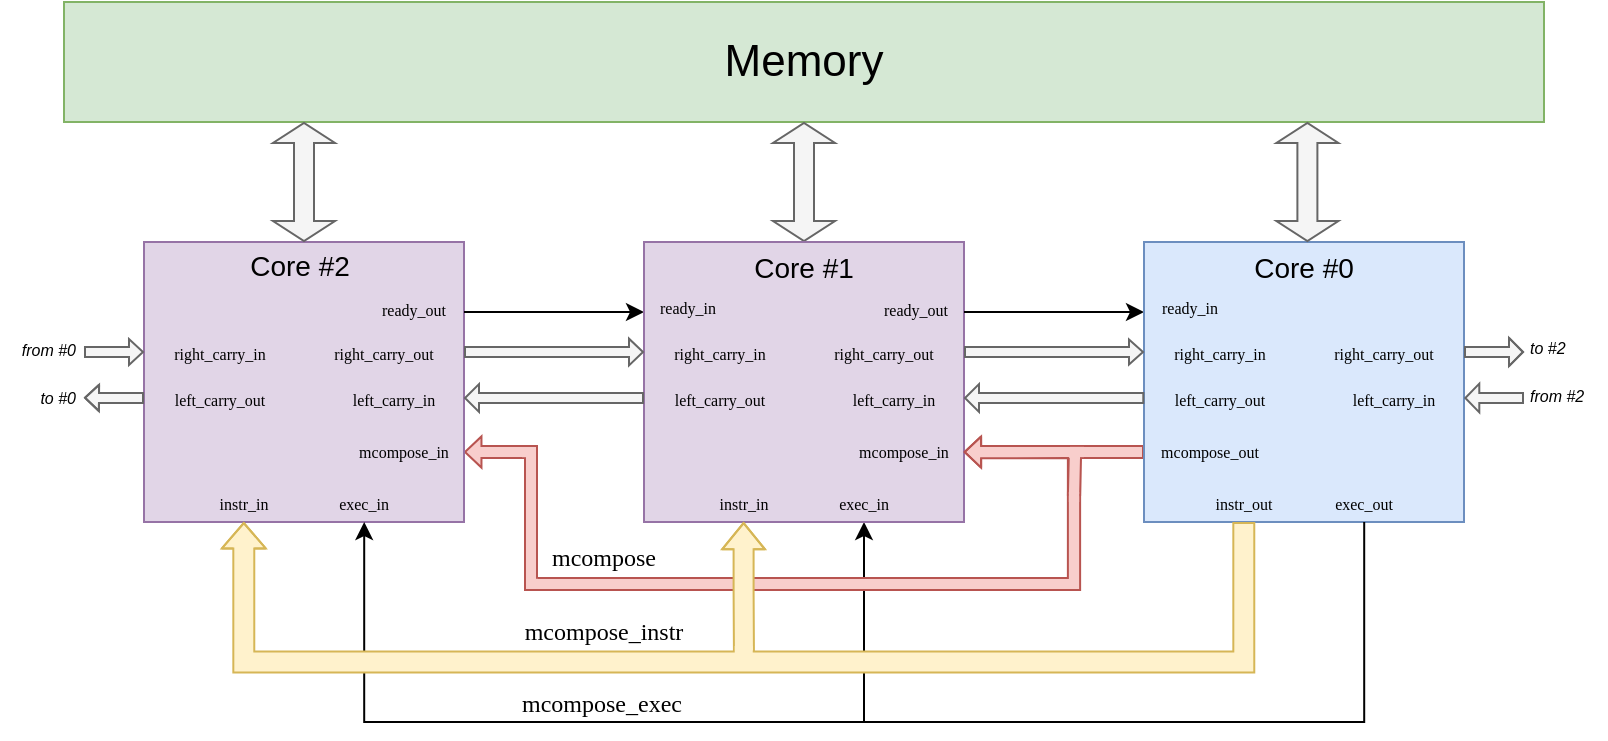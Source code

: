 <mxfile version="14.4.3" type="google"><diagram id="HHFzMnvonC4xx625WDoa" name="Page-1"><mxGraphModel dx="1178" dy="641" grid="1" gridSize="10" guides="1" tooltips="1" connect="1" arrows="1" fold="1" page="1" pageScale="1" pageWidth="827" pageHeight="1169" math="0" shadow="0"><root><mxCell id="0"/><mxCell id="1" parent="0"/><mxCell id="_mbVAXE_MdVxP3mekIDt-50" style="edgeStyle=orthogonalEdgeStyle;rounded=0;orthogonalLoop=1;jettySize=auto;html=1;exitX=0.5;exitY=1;exitDx=0;exitDy=0;startArrow=classic;startFill=1;endArrow=none;endFill=0;" edge="1" parent="1" source="-FspLuFx-M8ow1N9fx9f-3"><mxGeometry relative="1" as="geometry"><mxPoint x="440" y="710" as="targetPoint"/></mxGeometry></mxCell><mxCell id="YtrkIA6YnWeyUi8AQGsl-94" style="edgeStyle=orthogonalEdgeStyle;rounded=0;jumpSize=2;orthogonalLoop=1;jettySize=auto;html=1;entryX=0;entryY=0.75;entryDx=0;entryDy=0;startArrow=none;startFill=0;endArrow=none;endFill=0;strokeColor=#b85450;fontSize=14;shape=flexArrow;width=6.118;endSize=2.412;endWidth=8.443;fillColor=#f8cecc;" parent="1" target="YtrkIA6YnWeyUi8AQGsl-6" edge="1"><mxGeometry relative="1" as="geometry"><mxPoint x="270" y="641" as="sourcePoint"/><mxPoint x="450" y="641" as="targetPoint"/><Array as="points"><mxPoint x="545" y="641"/><mxPoint x="545" y="575"/></Array></mxGeometry></mxCell><mxCell id="YtrkIA6YnWeyUi8AQGsl-86" style="edgeStyle=orthogonalEdgeStyle;rounded=0;jumpSize=2;orthogonalLoop=1;jettySize=auto;html=1;exitX=1;exitY=0.75;exitDx=0;exitDy=0;startArrow=block;startFill=0;endArrow=none;endFill=0;strokeColor=#b85450;fontSize=14;shape=flexArrow;width=6.118;endSize=2.412;endWidth=8.443;fillColor=#f8cecc;startWidth=8.443;startSize=2.412;" parent="1" source="YtrkIA6YnWeyUi8AQGsl-1" edge="1"><mxGeometry relative="1" as="geometry"><mxPoint x="277" y="575" as="targetPoint"/></mxGeometry></mxCell><mxCell id="YtrkIA6YnWeyUi8AQGsl-1" value="" style="rounded=0;whiteSpace=wrap;html=1;fillColor=#e1d5e7;strokeColor=#9673a6;" parent="1" vertex="1"><mxGeometry x="80" y="470" width="160" height="140" as="geometry"/></mxCell><mxCell id="YtrkIA6YnWeyUi8AQGsl-3" value="&lt;font style=&quot;font-size: 22px&quot;&gt;Memory&lt;/font&gt;" style="rounded=0;whiteSpace=wrap;html=1;fillColor=#d5e8d4;strokeColor=#82b366;" parent="1" vertex="1"><mxGeometry x="40" y="350" width="740" height="60" as="geometry"/></mxCell><mxCell id="YtrkIA6YnWeyUi8AQGsl-18" style="edgeStyle=orthogonalEdgeStyle;shape=flexArrow;rounded=0;orthogonalLoop=1;jettySize=auto;html=1;exitX=0.5;exitY=0;exitDx=0;exitDy=0;entryX=0.5;entryY=1;entryDx=0;entryDy=0;startArrow=classic;startFill=1;startSize=3;endSize=3;strokeColor=#666666;fillColor=#f5f5f5;" parent="1" source="YtrkIA6YnWeyUi8AQGsl-4" target="YtrkIA6YnWeyUi8AQGsl-3" edge="1"><mxGeometry relative="1" as="geometry"/></mxCell><mxCell id="YtrkIA6YnWeyUi8AQGsl-29" style="edgeStyle=orthogonalEdgeStyle;rounded=0;orthogonalLoop=1;jettySize=auto;html=1;exitX=0;exitY=0.25;exitDx=0;exitDy=0;entryX=1;entryY=0.25;entryDx=0;entryDy=0;startArrow=classic;startFill=1;strokeColor=#000000;endArrow=none;endFill=0;" parent="1" source="YtrkIA6YnWeyUi8AQGsl-4" target="YtrkIA6YnWeyUi8AQGsl-1" edge="1"><mxGeometry relative="1" as="geometry"/></mxCell><mxCell id="YtrkIA6YnWeyUi8AQGsl-4" value="" style="rounded=0;whiteSpace=wrap;html=1;fillColor=#e1d5e7;strokeColor=#9673a6;" parent="1" vertex="1"><mxGeometry x="330" y="470" width="160" height="140" as="geometry"/></mxCell><mxCell id="YtrkIA6YnWeyUi8AQGsl-31" style="edgeStyle=orthogonalEdgeStyle;rounded=0;orthogonalLoop=1;jettySize=auto;html=1;exitX=0;exitY=0.25;exitDx=0;exitDy=0;entryX=1;entryY=0.25;entryDx=0;entryDy=0;startArrow=classic;startFill=1;endArrow=none;endFill=0;strokeColor=#000000;" parent="1" source="YtrkIA6YnWeyUi8AQGsl-6" target="YtrkIA6YnWeyUi8AQGsl-4" edge="1"><mxGeometry relative="1" as="geometry"/></mxCell><mxCell id="YtrkIA6YnWeyUi8AQGsl-6" value="" style="rounded=0;whiteSpace=wrap;html=1;fillColor=#dae8fc;strokeColor=#6c8ebf;" parent="1" vertex="1"><mxGeometry x="580" y="470" width="160" height="140" as="geometry"/></mxCell><mxCell id="YtrkIA6YnWeyUi8AQGsl-64" value="&lt;font face=&quot;Lucida Console&quot; style=&quot;font-size: 8px&quot;&gt;ready_in&lt;/font&gt;" style="text;html=1;strokeColor=none;fillColor=none;align=center;verticalAlign=middle;whiteSpace=wrap;rounded=0;dashed=1;" parent="1" vertex="1"><mxGeometry x="332" y="492" width="40" height="20" as="geometry"/></mxCell><mxCell id="YtrkIA6YnWeyUi8AQGsl-65" value="&lt;font face=&quot;Lucida Console&quot; style=&quot;font-size: 8px&quot;&gt;ready_out&lt;/font&gt;" style="text;html=1;strokeColor=none;fillColor=none;align=center;verticalAlign=middle;whiteSpace=wrap;rounded=0;dashed=1;" parent="1" vertex="1"><mxGeometry x="446" y="493" width="40" height="20" as="geometry"/></mxCell><mxCell id="YtrkIA6YnWeyUi8AQGsl-69" value="&lt;font face=&quot;Lucida Console&quot; style=&quot;font-size: 8px&quot;&gt;right_carry_in&lt;/font&gt;" style="text;html=1;strokeColor=none;fillColor=none;align=center;verticalAlign=middle;whiteSpace=wrap;rounded=0;dashed=1;spacingLeft=6;" parent="1" vertex="1"><mxGeometry x="580" y="515" width="70" height="20" as="geometry"/></mxCell><mxCell id="_mbVAXE_MdVxP3mekIDt-24" style="edgeStyle=orthogonalEdgeStyle;rounded=0;orthogonalLoop=1;jettySize=auto;html=1;startArrow=none;startFill=0;endArrow=classic;endFill=1;fillColor=#f5f5f5;strokeColor=#666666;shape=flexArrow;width=5;startSize=2;endSize=2;endWidth=8.155;" edge="1" parent="1" source="YtrkIA6YnWeyUi8AQGsl-70"><mxGeometry relative="1" as="geometry"><mxPoint x="770" y="525" as="targetPoint"/></mxGeometry></mxCell><mxCell id="YtrkIA6YnWeyUi8AQGsl-70" value="&lt;font face=&quot;Lucida Console&quot; style=&quot;font-size: 8px&quot;&gt;right_carry_out&lt;/font&gt;" style="text;html=1;strokeColor=none;fillColor=none;align=center;verticalAlign=middle;whiteSpace=wrap;rounded=0;dashed=1;" parent="1" vertex="1"><mxGeometry x="660" y="515" width="80" height="20" as="geometry"/></mxCell><mxCell id="YtrkIA6YnWeyUi8AQGsl-74" value="&lt;font face=&quot;Lucida Console&quot; style=&quot;font-size: 12px&quot;&gt;mcompose_instr&lt;/font&gt;" style="text;html=1;strokeColor=none;fillColor=none;align=center;verticalAlign=middle;whiteSpace=wrap;rounded=0;dashed=1;" parent="1" vertex="1"><mxGeometry x="290" y="655" width="40" height="20" as="geometry"/></mxCell><mxCell id="YtrkIA6YnWeyUi8AQGsl-75" value="Core #1" style="text;html=1;strokeColor=none;fillColor=none;align=center;verticalAlign=middle;whiteSpace=wrap;rounded=0;dashed=1;fontSize=14;" parent="1" vertex="1"><mxGeometry x="380" y="473" width="60" height="20" as="geometry"/></mxCell><mxCell id="YtrkIA6YnWeyUi8AQGsl-76" value="Core #2" style="text;html=1;strokeColor=none;fillColor=none;align=center;verticalAlign=middle;whiteSpace=wrap;rounded=0;dashed=1;fontSize=14;" parent="1" vertex="1"><mxGeometry x="128" y="472" width="60" height="20" as="geometry"/></mxCell><mxCell id="YtrkIA6YnWeyUi8AQGsl-77" value="Core #0" style="text;html=1;strokeColor=none;fillColor=none;align=center;verticalAlign=middle;whiteSpace=wrap;rounded=0;dashed=1;fontSize=14;" parent="1" vertex="1"><mxGeometry x="630.15" y="473" width="60" height="20" as="geometry"/></mxCell><mxCell id="YtrkIA6YnWeyUi8AQGsl-80" value="" style="rounded=0;whiteSpace=wrap;html=1;dashed=1;strokeWidth=1;fontSize=14;strokeColor=none;fillColor=#D5E8D4;" parent="1" vertex="1"><mxGeometry x="719" y="351" width="10" height="58" as="geometry"/></mxCell><mxCell id="_mbVAXE_MdVxP3mekIDt-54" style="edgeStyle=orthogonalEdgeStyle;shape=flexArrow;rounded=0;orthogonalLoop=1;jettySize=auto;html=1;exitX=0.5;exitY=1;exitDx=0;exitDy=0;startArrow=block;startFill=0;endArrow=none;endFill=0;fillColor=#fff2cc;strokeColor=#d6b656;startWidth=10.476;startSize=4.062;" edge="1" parent="1" source="YtrkIA6YnWeyUi8AQGsl-83"><mxGeometry relative="1" as="geometry"><mxPoint x="380" y="680" as="targetPoint"/></mxGeometry></mxCell><mxCell id="YtrkIA6YnWeyUi8AQGsl-83" value="&lt;font face=&quot;Lucida Console&quot; style=&quot;font-size: 8px&quot;&gt;instr_in&lt;/font&gt;" style="text;html=1;strokeColor=none;fillColor=none;align=center;verticalAlign=middle;whiteSpace=wrap;rounded=0;dashed=1;" parent="1" vertex="1"><mxGeometry x="359.8" y="590" width="40" height="20" as="geometry"/></mxCell><mxCell id="YtrkIA6YnWeyUi8AQGsl-89" value="&lt;font face=&quot;Lucida Console&quot;&gt;&lt;span style=&quot;font-size: 8px&quot;&gt;mcompose_in&lt;/span&gt;&lt;/font&gt;" style="text;html=1;strokeColor=none;fillColor=none;align=center;verticalAlign=middle;whiteSpace=wrap;rounded=0;dashed=1;" parent="1" vertex="1"><mxGeometry x="180" y="564" width="60" height="20" as="geometry"/></mxCell><mxCell id="YtrkIA6YnWeyUi8AQGsl-91" value="&lt;font face=&quot;Lucida Console&quot;&gt;&lt;span style=&quot;font-size: 8px&quot;&gt;mcompose_out&lt;/span&gt;&lt;/font&gt;" style="text;html=1;strokeColor=none;fillColor=none;align=center;verticalAlign=middle;whiteSpace=wrap;rounded=0;dashed=1;spacingLeft=6;" parent="1" vertex="1"><mxGeometry x="580" y="564" width="60" height="20" as="geometry"/></mxCell><mxCell id="YtrkIA6YnWeyUi8AQGsl-95" value="" style="rounded=0;whiteSpace=wrap;html=1;strokeWidth=1;fillColor=#f8cecc;fontSize=14;strokeColor=#b85450;" parent="1" vertex="1"><mxGeometry x="270.5" y="576" width="6" height="66" as="geometry"/></mxCell><mxCell id="YtrkIA6YnWeyUi8AQGsl-96" value="" style="rounded=0;whiteSpace=wrap;html=1;strokeWidth=1;fillColor=#f8cecc;fontSize=14;strokeColor=none;" parent="1" vertex="1"><mxGeometry x="271" y="638.4" width="6" height="5" as="geometry"/></mxCell><mxCell id="YtrkIA6YnWeyUi8AQGsl-97" value="" style="rounded=0;whiteSpace=wrap;html=1;strokeWidth=1;fillColor=#f8cecc;fontSize=14;strokeColor=none;" parent="1" vertex="1"><mxGeometry x="269" y="572.6" width="7" height="5" as="geometry"/></mxCell><mxCell id="YtrkIA6YnWeyUi8AQGsl-103" value="" style="rounded=0;whiteSpace=wrap;html=1;dashed=1;strokeWidth=1;strokeColor=#FFFFFF;fillColor=none;" parent="1" vertex="1"><mxGeometry x="749" y="637.85" width="41" height="6.2" as="geometry"/></mxCell><mxCell id="YtrkIA6YnWeyUi8AQGsl-105" value="&lt;font face=&quot;Lucida Console&quot; style=&quot;font-size: 12px&quot;&gt;mcompose&lt;/font&gt;" style="text;html=1;strokeColor=none;fillColor=none;align=center;verticalAlign=middle;whiteSpace=wrap;rounded=0;dashed=1;" parent="1" vertex="1"><mxGeometry x="290" y="617.85" width="40" height="20" as="geometry"/></mxCell><mxCell id="-FspLuFx-M8ow1N9fx9f-3" value="&lt;font face=&quot;Lucida Console&quot;&gt;&lt;span style=&quot;font-size: 8px&quot;&gt;exec_in&lt;/span&gt;&lt;/font&gt;" style="text;html=1;strokeColor=none;fillColor=none;align=center;verticalAlign=middle;whiteSpace=wrap;rounded=0;dashed=1;" parent="1" vertex="1"><mxGeometry x="420" y="590" width="40" height="20" as="geometry"/></mxCell><mxCell id="-FspLuFx-M8ow1N9fx9f-6" value="&lt;font face=&quot;Lucida Console&quot; style=&quot;font-size: 12px&quot;&gt;mcompose_exec&lt;/font&gt;" style="text;html=1;strokeColor=none;fillColor=none;align=center;verticalAlign=middle;whiteSpace=wrap;rounded=0;dashed=1;" parent="1" vertex="1"><mxGeometry x="289" y="691" width="40" height="20" as="geometry"/></mxCell><mxCell id="_mbVAXE_MdVxP3mekIDt-3" value="&lt;font face=&quot;Lucida Console&quot; style=&quot;font-size: 8px&quot;&gt;right_carry_in&lt;/font&gt;" style="text;html=1;strokeColor=none;fillColor=none;align=center;verticalAlign=middle;whiteSpace=wrap;rounded=0;dashed=1;spacingLeft=6;" vertex="1" parent="1"><mxGeometry x="330" y="515" width="70" height="20" as="geometry"/></mxCell><mxCell id="_mbVAXE_MdVxP3mekIDt-23" style="edgeStyle=orthogonalEdgeStyle;rounded=0;orthogonalLoop=1;jettySize=auto;html=1;exitX=1;exitY=0.5;exitDx=0;exitDy=0;entryX=0;entryY=0.5;entryDx=0;entryDy=0;startArrow=none;startFill=0;endArrow=classic;endFill=1;fillColor=#f5f5f5;strokeColor=#666666;shape=flexArrow;width=5;startSize=2;endSize=2;endWidth=6.602;" edge="1" parent="1" source="_mbVAXE_MdVxP3mekIDt-4" target="YtrkIA6YnWeyUi8AQGsl-69"><mxGeometry relative="1" as="geometry"/></mxCell><mxCell id="_mbVAXE_MdVxP3mekIDt-4" value="&lt;font face=&quot;Lucida Console&quot; style=&quot;font-size: 8px&quot;&gt;right_carry_out&lt;/font&gt;" style="text;html=1;strokeColor=none;fillColor=none;align=center;verticalAlign=middle;whiteSpace=wrap;rounded=0;dashed=1;" vertex="1" parent="1"><mxGeometry x="410" y="515" width="80" height="20" as="geometry"/></mxCell><mxCell id="_mbVAXE_MdVxP3mekIDt-33" style="edgeStyle=orthogonalEdgeStyle;rounded=0;orthogonalLoop=1;jettySize=auto;html=1;exitX=0;exitY=0.5;exitDx=0;exitDy=0;startArrow=classic;startFill=1;endArrow=none;endFill=0;fillColor=#f5f5f5;strokeColor=#666666;shape=flexArrow;width=5;startSize=2;endSize=2;startWidth=6.99;" edge="1" parent="1" source="_mbVAXE_MdVxP3mekIDt-5"><mxGeometry relative="1" as="geometry"><mxPoint x="50" y="525.048" as="targetPoint"/></mxGeometry></mxCell><mxCell id="_mbVAXE_MdVxP3mekIDt-5" value="&lt;font face=&quot;Lucida Console&quot; style=&quot;font-size: 8px&quot;&gt;right_carry_in&lt;/font&gt;" style="text;html=1;strokeColor=none;fillColor=none;align=center;verticalAlign=middle;whiteSpace=wrap;rounded=0;dashed=1;spacingLeft=6;" vertex="1" parent="1"><mxGeometry x="80" y="515" width="70" height="20" as="geometry"/></mxCell><mxCell id="_mbVAXE_MdVxP3mekIDt-22" style="edgeStyle=orthogonalEdgeStyle;rounded=0;orthogonalLoop=1;jettySize=auto;html=1;entryX=0;entryY=0.393;entryDx=0;entryDy=0;entryPerimeter=0;startArrow=none;startFill=0;endArrow=classic;endFill=1;fillColor=#f5f5f5;strokeColor=#666666;shape=flexArrow;width=5;startSize=2;endSize=2;endWidth=7.379;" edge="1" parent="1" source="_mbVAXE_MdVxP3mekIDt-6" target="YtrkIA6YnWeyUi8AQGsl-4"><mxGeometry relative="1" as="geometry"/></mxCell><mxCell id="_mbVAXE_MdVxP3mekIDt-6" value="&lt;font face=&quot;Lucida Console&quot; style=&quot;font-size: 8px&quot;&gt;right_carry_out&lt;/font&gt;" style="text;html=1;strokeColor=none;fillColor=none;align=center;verticalAlign=middle;whiteSpace=wrap;rounded=0;dashed=1;" vertex="1" parent="1"><mxGeometry x="160" y="515" width="80" height="20" as="geometry"/></mxCell><mxCell id="_mbVAXE_MdVxP3mekIDt-8" value="&lt;font face=&quot;Lucida Console&quot; style=&quot;font-size: 8px&quot;&gt;ready_out&lt;/font&gt;" style="text;html=1;strokeColor=none;fillColor=none;align=center;verticalAlign=middle;whiteSpace=wrap;rounded=0;dashed=1;" vertex="1" parent="1"><mxGeometry x="190" y="493" width="50" height="20" as="geometry"/></mxCell><mxCell id="_mbVAXE_MdVxP3mekIDt-9" value="&lt;font face=&quot;Lucida Console&quot; style=&quot;font-size: 8px&quot;&gt;ready_in&lt;/font&gt;" style="text;html=1;strokeColor=none;fillColor=none;align=center;verticalAlign=middle;whiteSpace=wrap;rounded=0;dashed=1;" vertex="1" parent="1"><mxGeometry x="583" y="492" width="40" height="20" as="geometry"/></mxCell><mxCell id="_mbVAXE_MdVxP3mekIDt-31" style="edgeStyle=orthogonalEdgeStyle;rounded=0;orthogonalLoop=1;jettySize=auto;html=1;exitX=0;exitY=0.5;exitDx=0;exitDy=0;startArrow=none;startFill=0;endArrow=classic;endFill=1;fillColor=#f5f5f5;strokeColor=#666666;shape=flexArrow;width=5;startSize=2;endSize=2;endWidth=7.151;" edge="1" parent="1" source="_mbVAXE_MdVxP3mekIDt-11"><mxGeometry relative="1" as="geometry"><mxPoint x="50" y="547.905" as="targetPoint"/><Array as="points"><mxPoint x="65" y="548"/></Array></mxGeometry></mxCell><mxCell id="_mbVAXE_MdVxP3mekIDt-11" value="&lt;font face=&quot;Lucida Console&quot; style=&quot;font-size: 8px&quot;&gt;left_carry_out&lt;/font&gt;" style="text;html=1;strokeColor=none;fillColor=none;align=center;verticalAlign=middle;whiteSpace=wrap;rounded=0;dashed=1;spacingLeft=6;" vertex="1" parent="1"><mxGeometry x="80" y="538" width="70" height="20" as="geometry"/></mxCell><mxCell id="_mbVAXE_MdVxP3mekIDt-12" value="&lt;font face=&quot;Lucida Console&quot; style=&quot;font-size: 8px&quot;&gt;left_carry_in&lt;/font&gt;" style="text;html=1;strokeColor=none;fillColor=none;align=center;verticalAlign=middle;whiteSpace=wrap;rounded=0;dashed=1;" vertex="1" parent="1"><mxGeometry x="170" y="538" width="70" height="20" as="geometry"/></mxCell><mxCell id="_mbVAXE_MdVxP3mekIDt-19" style="edgeStyle=orthogonalEdgeStyle;shape=flexArrow;rounded=0;orthogonalLoop=1;jettySize=auto;html=1;exitX=0.5;exitY=0;exitDx=0;exitDy=0;entryX=0.5;entryY=1;entryDx=0;entryDy=0;startArrow=classic;startFill=1;startSize=3;endSize=3;strokeColor=#666666;fillColor=#f5f5f5;" edge="1" parent="1"><mxGeometry relative="1" as="geometry"><mxPoint x="661.7" y="470" as="sourcePoint"/><mxPoint x="661.7" y="410" as="targetPoint"/></mxGeometry></mxCell><mxCell id="_mbVAXE_MdVxP3mekIDt-20" style="edgeStyle=orthogonalEdgeStyle;shape=flexArrow;rounded=0;orthogonalLoop=1;jettySize=auto;html=1;exitX=0.5;exitY=0;exitDx=0;exitDy=0;entryX=0.5;entryY=1;entryDx=0;entryDy=0;startArrow=classic;startFill=1;startSize=3;endSize=3;strokeColor=#666666;fillColor=#f5f5f5;" edge="1" parent="1"><mxGeometry relative="1" as="geometry"><mxPoint x="160" y="470" as="sourcePoint"/><mxPoint x="160" y="410" as="targetPoint"/></mxGeometry></mxCell><mxCell id="_mbVAXE_MdVxP3mekIDt-30" style="edgeStyle=orthogonalEdgeStyle;rounded=0;orthogonalLoop=1;jettySize=auto;html=1;exitX=0;exitY=0.5;exitDx=0;exitDy=0;entryX=1;entryY=0.5;entryDx=0;entryDy=0;startArrow=none;startFill=0;endArrow=classic;endFill=1;fillColor=#f5f5f5;strokeColor=#666666;shape=flexArrow;width=5;startSize=2;endSize=2;endWidth=7.961;" edge="1" parent="1" source="_mbVAXE_MdVxP3mekIDt-25" target="_mbVAXE_MdVxP3mekIDt-12"><mxGeometry relative="1" as="geometry"/></mxCell><mxCell id="_mbVAXE_MdVxP3mekIDt-25" value="&lt;font face=&quot;Lucida Console&quot; style=&quot;font-size: 8px&quot;&gt;left_carry_out&lt;/font&gt;" style="text;html=1;strokeColor=none;fillColor=none;align=center;verticalAlign=middle;whiteSpace=wrap;rounded=0;dashed=1;spacingLeft=6;" vertex="1" parent="1"><mxGeometry x="330" y="538" width="70" height="20" as="geometry"/></mxCell><mxCell id="_mbVAXE_MdVxP3mekIDt-26" value="&lt;font face=&quot;Lucida Console&quot; style=&quot;font-size: 8px&quot;&gt;left_carry_in&lt;/font&gt;" style="text;html=1;strokeColor=none;fillColor=none;align=center;verticalAlign=middle;whiteSpace=wrap;rounded=0;dashed=1;" vertex="1" parent="1"><mxGeometry x="420" y="538" width="70" height="20" as="geometry"/></mxCell><mxCell id="_mbVAXE_MdVxP3mekIDt-29" style="edgeStyle=orthogonalEdgeStyle;rounded=0;orthogonalLoop=1;jettySize=auto;html=1;exitX=0;exitY=0.5;exitDx=0;exitDy=0;entryX=1;entryY=0.5;entryDx=0;entryDy=0;startArrow=none;startFill=0;endArrow=classic;endFill=1;fillColor=#f5f5f5;strokeColor=#666666;shape=flexArrow;width=5;startSize=2;endSize=2;endWidth=7.961;" edge="1" parent="1" source="_mbVAXE_MdVxP3mekIDt-27" target="_mbVAXE_MdVxP3mekIDt-26"><mxGeometry relative="1" as="geometry"/></mxCell><mxCell id="_mbVAXE_MdVxP3mekIDt-27" value="&lt;font face=&quot;Lucida Console&quot; style=&quot;font-size: 8px&quot;&gt;left_carry_out&lt;/font&gt;" style="text;html=1;strokeColor=none;fillColor=none;align=center;verticalAlign=middle;whiteSpace=wrap;rounded=0;dashed=1;spacingLeft=6;" vertex="1" parent="1"><mxGeometry x="580.15" y="538" width="70" height="20" as="geometry"/></mxCell><mxCell id="_mbVAXE_MdVxP3mekIDt-32" style="edgeStyle=orthogonalEdgeStyle;rounded=0;orthogonalLoop=1;jettySize=auto;html=1;exitX=1;exitY=0.5;exitDx=0;exitDy=0;startArrow=classic;startFill=1;endArrow=none;endFill=0;fillColor=#f5f5f5;strokeColor=#666666;shape=flexArrow;width=5;startSize=2;endSize=2;startWidth=8.35;" edge="1" parent="1" source="_mbVAXE_MdVxP3mekIDt-28"><mxGeometry relative="1" as="geometry"><mxPoint x="770" y="547.905" as="targetPoint"/></mxGeometry></mxCell><mxCell id="_mbVAXE_MdVxP3mekIDt-28" value="&lt;font face=&quot;Lucida Console&quot; style=&quot;font-size: 8px&quot;&gt;left_carry_in&lt;/font&gt;" style="text;html=1;strokeColor=none;fillColor=none;align=center;verticalAlign=middle;whiteSpace=wrap;rounded=0;dashed=1;" vertex="1" parent="1"><mxGeometry x="670.15" y="538" width="70" height="20" as="geometry"/></mxCell><mxCell id="_mbVAXE_MdVxP3mekIDt-34" value="&lt;font style=&quot;font-size: 8px ; line-height: 100%&quot;&gt;from #0&lt;/font&gt;" style="text;html=1;strokeColor=none;fillColor=none;align=right;verticalAlign=middle;whiteSpace=wrap;rounded=0;dashed=1;fontSize=14;horizontal=1;spacingBottom=0;fontStyle=2" vertex="1" parent="1"><mxGeometry x="8" y="511" width="40" height="22" as="geometry"/></mxCell><mxCell id="_mbVAXE_MdVxP3mekIDt-35" value="&lt;font style=&quot;font-size: 8px ; line-height: 100%&quot;&gt;to #0&lt;/font&gt;" style="text;html=1;strokeColor=none;fillColor=none;align=right;verticalAlign=middle;whiteSpace=wrap;rounded=0;dashed=1;fontSize=14;horizontal=1;spacingBottom=0;fontStyle=2" vertex="1" parent="1"><mxGeometry x="8" y="535" width="40" height="22" as="geometry"/></mxCell><mxCell id="_mbVAXE_MdVxP3mekIDt-36" value="&lt;font style=&quot;font-size: 8px ; line-height: 100%&quot;&gt;to #2&lt;/font&gt;" style="text;html=1;strokeColor=none;fillColor=none;align=left;verticalAlign=middle;whiteSpace=wrap;rounded=0;dashed=1;fontSize=14;horizontal=1;spacingBottom=0;fontStyle=2" vertex="1" parent="1"><mxGeometry x="771" y="510" width="40" height="22" as="geometry"/></mxCell><mxCell id="_mbVAXE_MdVxP3mekIDt-37" value="&lt;font style=&quot;font-size: 8px ; line-height: 100%&quot;&gt;from #2&lt;/font&gt;" style="text;html=1;strokeColor=none;fillColor=none;align=left;verticalAlign=middle;whiteSpace=wrap;rounded=0;dashed=1;fontSize=14;horizontal=1;spacingBottom=0;fontStyle=2" vertex="1" parent="1"><mxGeometry x="771" y="534" width="40" height="22" as="geometry"/></mxCell><mxCell id="_mbVAXE_MdVxP3mekIDt-38" value="&lt;font face=&quot;Lucida Console&quot;&gt;&lt;span style=&quot;font-size: 8px&quot;&gt;mcompose_in&lt;/span&gt;&lt;/font&gt;" style="text;html=1;strokeColor=none;fillColor=none;align=center;verticalAlign=middle;whiteSpace=wrap;rounded=0;dashed=1;" vertex="1" parent="1"><mxGeometry x="430" y="564" width="60" height="20" as="geometry"/></mxCell><mxCell id="_mbVAXE_MdVxP3mekIDt-39" style="edgeStyle=orthogonalEdgeStyle;rounded=0;jumpSize=2;orthogonalLoop=1;jettySize=auto;html=1;exitX=0.997;exitY=0.552;exitDx=0;exitDy=0;startArrow=block;startFill=0;endArrow=none;endFill=0;strokeColor=#b85450;fontSize=14;shape=flexArrow;width=6.118;endSize=2.412;endWidth=8.443;fillColor=#f8cecc;startWidth=8.443;startSize=2.412;exitPerimeter=0;" edge="1" parent="1" source="_mbVAXE_MdVxP3mekIDt-38"><mxGeometry relative="1" as="geometry"><mxPoint x="490" y="574.93" as="sourcePoint"/><mxPoint x="545" y="597" as="targetPoint"/></mxGeometry></mxCell><mxCell id="_mbVAXE_MdVxP3mekIDt-41" value="" style="rounded=0;whiteSpace=wrap;html=1;strokeWidth=1;fillColor=#f8cecc;fontSize=14;strokeColor=none;" vertex="1" parent="1"><mxGeometry x="543" y="572.44" width="7" height="5.13" as="geometry"/></mxCell><mxCell id="_mbVAXE_MdVxP3mekIDt-43" value="" style="rounded=0;whiteSpace=wrap;html=1;strokeWidth=1;fillColor=#f8cecc;fontSize=14;strokeColor=none;" vertex="1" parent="1"><mxGeometry x="542.44" y="595" width="5.14" height="5" as="geometry"/></mxCell><mxCell id="_mbVAXE_MdVxP3mekIDt-45" value="&lt;font face=&quot;Lucida Console&quot; style=&quot;font-size: 8px&quot;&gt;instr_in&lt;/font&gt;" style="text;html=1;strokeColor=none;fillColor=none;align=center;verticalAlign=middle;whiteSpace=wrap;rounded=0;dashed=1;" vertex="1" parent="1"><mxGeometry x="109.9" y="590" width="40" height="20" as="geometry"/></mxCell><mxCell id="_mbVAXE_MdVxP3mekIDt-46" value="&lt;font face=&quot;Lucida Console&quot;&gt;&lt;span style=&quot;font-size: 8px&quot;&gt;exec_in&lt;/span&gt;&lt;/font&gt;" style="text;html=1;strokeColor=none;fillColor=none;align=center;verticalAlign=middle;whiteSpace=wrap;rounded=0;dashed=1;" vertex="1" parent="1"><mxGeometry x="170.1" y="590" width="40" height="20" as="geometry"/></mxCell><mxCell id="_mbVAXE_MdVxP3mekIDt-47" value="&lt;font face=&quot;Lucida Console&quot; style=&quot;font-size: 8px&quot;&gt;instr_out&lt;/font&gt;" style="text;html=1;strokeColor=none;fillColor=none;align=center;verticalAlign=middle;whiteSpace=wrap;rounded=0;dashed=1;" vertex="1" parent="1"><mxGeometry x="609.9" y="590" width="40" height="20" as="geometry"/></mxCell><mxCell id="_mbVAXE_MdVxP3mekIDt-49" style="edgeStyle=orthogonalEdgeStyle;rounded=0;orthogonalLoop=1;jettySize=auto;html=1;exitX=0.5;exitY=1;exitDx=0;exitDy=0;entryX=0.5;entryY=1;entryDx=0;entryDy=0;startArrow=none;startFill=0;endArrow=classic;endFill=1;" edge="1" parent="1" source="_mbVAXE_MdVxP3mekIDt-48" target="_mbVAXE_MdVxP3mekIDt-46"><mxGeometry relative="1" as="geometry"><Array as="points"><mxPoint x="690" y="710"/><mxPoint x="190" y="710"/></Array></mxGeometry></mxCell><mxCell id="_mbVAXE_MdVxP3mekIDt-48" value="&lt;font face=&quot;Lucida Console&quot;&gt;&lt;span style=&quot;font-size: 8px&quot;&gt;exec_out&lt;/span&gt;&lt;/font&gt;" style="text;html=1;strokeColor=none;fillColor=none;align=center;verticalAlign=middle;whiteSpace=wrap;rounded=0;dashed=1;" vertex="1" parent="1"><mxGeometry x="670.1" y="590" width="40" height="20" as="geometry"/></mxCell><mxCell id="_mbVAXE_MdVxP3mekIDt-53" style="edgeStyle=orthogonalEdgeStyle;shape=flexArrow;rounded=0;orthogonalLoop=1;jettySize=auto;html=1;exitX=0.5;exitY=1;exitDx=0;exitDy=0;entryX=0.5;entryY=1;entryDx=0;entryDy=0;startArrow=none;startFill=0;endArrow=block;endFill=0;fillColor=#fff2cc;strokeColor=#d6b656;endWidth=10.476;endSize=3.905;width=10.476;" edge="1" parent="1" source="_mbVAXE_MdVxP3mekIDt-47" target="_mbVAXE_MdVxP3mekIDt-45"><mxGeometry relative="1" as="geometry"><Array as="points"><mxPoint x="630" y="680"/><mxPoint x="130" y="680"/></Array></mxGeometry></mxCell><mxCell id="_mbVAXE_MdVxP3mekIDt-55" value="" style="rounded=0;whiteSpace=wrap;html=1;align=left;fillColor=#fff2cc;strokeColor=none;" vertex="1" parent="1"><mxGeometry x="375.37" y="672" width="9" height="8" as="geometry"/></mxCell></root></mxGraphModel></diagram></mxfile>